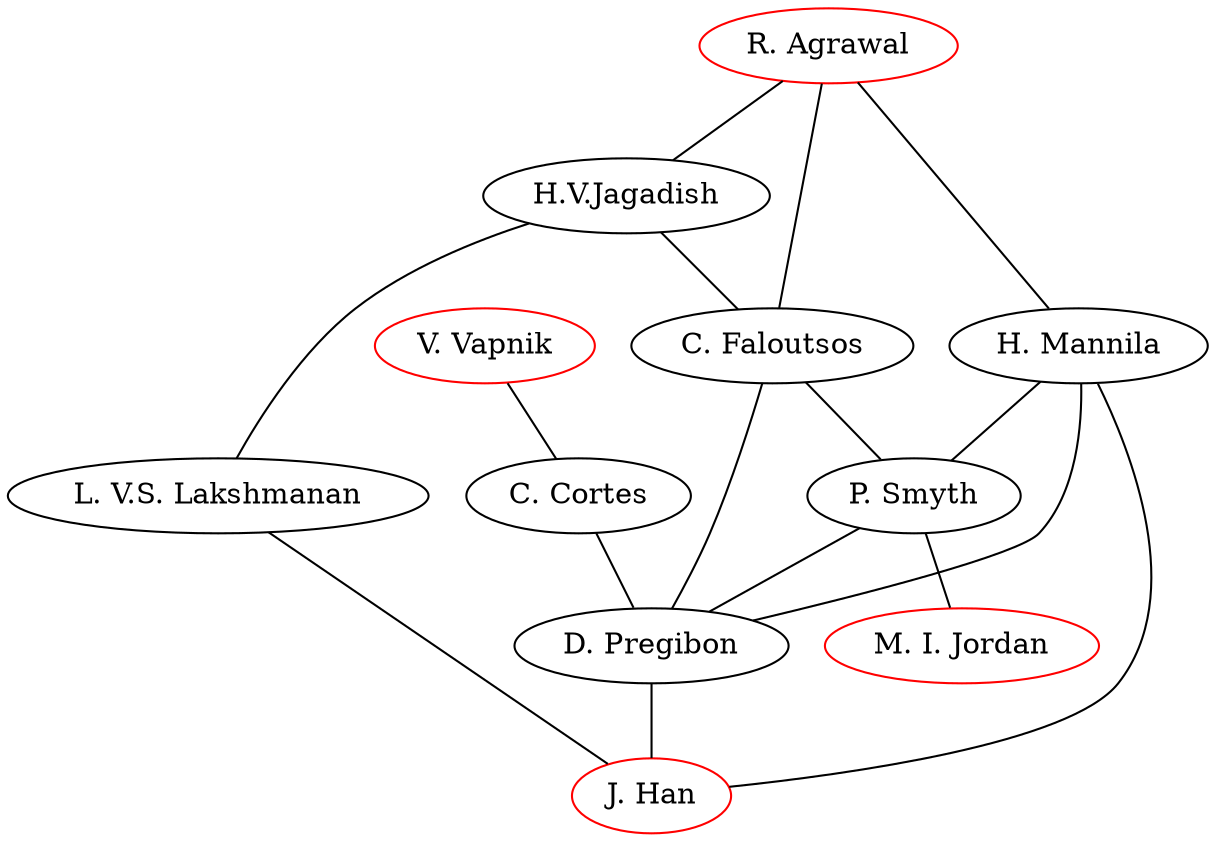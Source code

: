 graph ethane {
   A[label="R. Agrawal",color="red"]
   B[label="H.V.Jagadish"]
   C[label="C. Faloutsos"]
   D[label="H. Mannila"]
   E[label="L. V.S. Lakshmanan"]
   F[label="V. Vapnik",color="red"]
   G[label="C. Cortes"]
   H[label="D. Pregibon"]
   I[label="P. Smyth"]
   J[label="J. Han",color="red"]
   K[label="M. I. Jordan",color="red"]
   A -- B
   A -- C
   A -- D
   B -- C
   B -- E
   F -- G
   G -- H
   C -- I
   C -- H
   D -- H
   D -- I
   D -- J
   E -- J
   H -- J
   I -- H
   I -- K
 }
